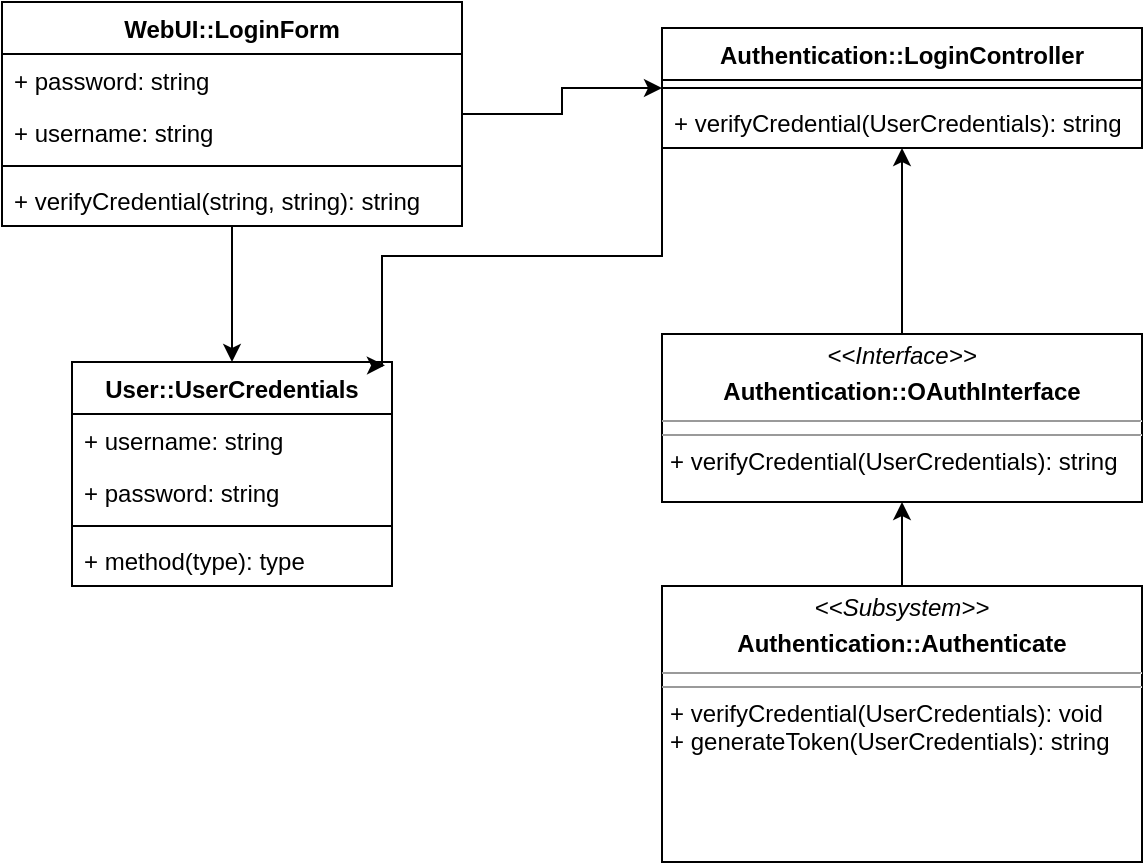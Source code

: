 <mxfile version="20.4.2" type="device"><diagram id="C5RBs43oDa-KdzZeNtuy" name="Page-1"><mxGraphModel dx="1186" dy="725" grid="1" gridSize="10" guides="1" tooltips="1" connect="1" arrows="1" fold="1" page="1" pageScale="1" pageWidth="827" pageHeight="1169" math="0" shadow="0"><root><mxCell id="WIyWlLk6GJQsqaUBKTNV-0"/><mxCell id="WIyWlLk6GJQsqaUBKTNV-1" parent="WIyWlLk6GJQsqaUBKTNV-0"/><mxCell id="qlvMpyFMLoyHMW2zAvCZ-26" style="edgeStyle=orthogonalEdgeStyle;rounded=0;orthogonalLoop=1;jettySize=auto;html=1;exitX=0.5;exitY=1;exitDx=0;exitDy=0;" edge="1" parent="WIyWlLk6GJQsqaUBKTNV-1" source="qlvMpyFMLoyHMW2zAvCZ-4" target="qlvMpyFMLoyHMW2zAvCZ-13"><mxGeometry relative="1" as="geometry"/></mxCell><mxCell id="qlvMpyFMLoyHMW2zAvCZ-40" style="edgeStyle=orthogonalEdgeStyle;rounded=0;orthogonalLoop=1;jettySize=auto;html=1;exitX=1;exitY=0.5;exitDx=0;exitDy=0;" edge="1" parent="WIyWlLk6GJQsqaUBKTNV-1" source="qlvMpyFMLoyHMW2zAvCZ-4" target="qlvMpyFMLoyHMW2zAvCZ-21"><mxGeometry relative="1" as="geometry"/></mxCell><mxCell id="qlvMpyFMLoyHMW2zAvCZ-4" value="WebUI::LoginForm" style="swimlane;fontStyle=1;align=center;verticalAlign=top;childLayout=stackLayout;horizontal=1;startSize=26;horizontalStack=0;resizeParent=1;resizeParentMax=0;resizeLast=0;collapsible=1;marginBottom=0;" vertex="1" parent="WIyWlLk6GJQsqaUBKTNV-1"><mxGeometry x="150" y="110" width="230" height="112" as="geometry"/></mxCell><mxCell id="qlvMpyFMLoyHMW2zAvCZ-9" value="+ password: string" style="text;strokeColor=none;fillColor=none;align=left;verticalAlign=top;spacingLeft=4;spacingRight=4;overflow=hidden;rotatable=0;points=[[0,0.5],[1,0.5]];portConstraint=eastwest;" vertex="1" parent="qlvMpyFMLoyHMW2zAvCZ-4"><mxGeometry y="26" width="230" height="26" as="geometry"/></mxCell><mxCell id="qlvMpyFMLoyHMW2zAvCZ-8" value="+ username: string" style="text;strokeColor=none;fillColor=none;align=left;verticalAlign=top;spacingLeft=4;spacingRight=4;overflow=hidden;rotatable=0;points=[[0,0.5],[1,0.5]];portConstraint=eastwest;" vertex="1" parent="qlvMpyFMLoyHMW2zAvCZ-4"><mxGeometry y="52" width="230" height="26" as="geometry"/></mxCell><mxCell id="qlvMpyFMLoyHMW2zAvCZ-6" value="" style="line;strokeWidth=1;fillColor=none;align=left;verticalAlign=middle;spacingTop=-1;spacingLeft=3;spacingRight=3;rotatable=0;labelPosition=right;points=[];portConstraint=eastwest;strokeColor=inherit;" vertex="1" parent="qlvMpyFMLoyHMW2zAvCZ-4"><mxGeometry y="78" width="230" height="8" as="geometry"/></mxCell><mxCell id="qlvMpyFMLoyHMW2zAvCZ-7" value="+ verifyCredential(string, string): string" style="text;strokeColor=none;fillColor=none;align=left;verticalAlign=top;spacingLeft=4;spacingRight=4;overflow=hidden;rotatable=0;points=[[0,0.5],[1,0.5]];portConstraint=eastwest;" vertex="1" parent="qlvMpyFMLoyHMW2zAvCZ-4"><mxGeometry y="86" width="230" height="26" as="geometry"/></mxCell><mxCell id="qlvMpyFMLoyHMW2zAvCZ-13" value="User::UserCredentials" style="swimlane;fontStyle=1;align=center;verticalAlign=top;childLayout=stackLayout;horizontal=1;startSize=26;horizontalStack=0;resizeParent=1;resizeParentMax=0;resizeLast=0;collapsible=1;marginBottom=0;" vertex="1" parent="WIyWlLk6GJQsqaUBKTNV-1"><mxGeometry x="185" y="290" width="160" height="112" as="geometry"/></mxCell><mxCell id="qlvMpyFMLoyHMW2zAvCZ-19" value="+ username: string" style="text;strokeColor=none;fillColor=none;align=left;verticalAlign=top;spacingLeft=4;spacingRight=4;overflow=hidden;rotatable=0;points=[[0,0.5],[1,0.5]];portConstraint=eastwest;" vertex="1" parent="qlvMpyFMLoyHMW2zAvCZ-13"><mxGeometry y="26" width="160" height="26" as="geometry"/></mxCell><mxCell id="qlvMpyFMLoyHMW2zAvCZ-20" value="+ password: string" style="text;strokeColor=none;fillColor=none;align=left;verticalAlign=top;spacingLeft=4;spacingRight=4;overflow=hidden;rotatable=0;points=[[0,0.5],[1,0.5]];portConstraint=eastwest;" vertex="1" parent="qlvMpyFMLoyHMW2zAvCZ-13"><mxGeometry y="52" width="160" height="26" as="geometry"/></mxCell><mxCell id="qlvMpyFMLoyHMW2zAvCZ-15" value="" style="line;strokeWidth=1;fillColor=none;align=left;verticalAlign=middle;spacingTop=-1;spacingLeft=3;spacingRight=3;rotatable=0;labelPosition=right;points=[];portConstraint=eastwest;strokeColor=inherit;" vertex="1" parent="qlvMpyFMLoyHMW2zAvCZ-13"><mxGeometry y="78" width="160" height="8" as="geometry"/></mxCell><mxCell id="qlvMpyFMLoyHMW2zAvCZ-16" value="+ method(type): type" style="text;strokeColor=none;fillColor=none;align=left;verticalAlign=top;spacingLeft=4;spacingRight=4;overflow=hidden;rotatable=0;points=[[0,0.5],[1,0.5]];portConstraint=eastwest;" vertex="1" parent="qlvMpyFMLoyHMW2zAvCZ-13"><mxGeometry y="86" width="160" height="26" as="geometry"/></mxCell><mxCell id="qlvMpyFMLoyHMW2zAvCZ-37" style="edgeStyle=orthogonalEdgeStyle;rounded=0;orthogonalLoop=1;jettySize=auto;html=1;exitX=0;exitY=1;exitDx=0;exitDy=0;entryX=0.978;entryY=0.015;entryDx=0;entryDy=0;entryPerimeter=0;" edge="1" parent="WIyWlLk6GJQsqaUBKTNV-1" source="qlvMpyFMLoyHMW2zAvCZ-21" target="qlvMpyFMLoyHMW2zAvCZ-13"><mxGeometry relative="1" as="geometry"><Array as="points"><mxPoint x="480" y="237"/><mxPoint x="340" y="237"/><mxPoint x="340" y="292"/></Array></mxGeometry></mxCell><mxCell id="qlvMpyFMLoyHMW2zAvCZ-21" value="Authentication::LoginController" style="swimlane;fontStyle=1;align=center;verticalAlign=top;childLayout=stackLayout;horizontal=1;startSize=26;horizontalStack=0;resizeParent=1;resizeParentMax=0;resizeLast=0;collapsible=1;marginBottom=0;" vertex="1" parent="WIyWlLk6GJQsqaUBKTNV-1"><mxGeometry x="480" y="123" width="240" height="60" as="geometry"/></mxCell><mxCell id="qlvMpyFMLoyHMW2zAvCZ-23" value="" style="line;strokeWidth=1;fillColor=none;align=left;verticalAlign=middle;spacingTop=-1;spacingLeft=3;spacingRight=3;rotatable=0;labelPosition=right;points=[];portConstraint=eastwest;strokeColor=inherit;" vertex="1" parent="qlvMpyFMLoyHMW2zAvCZ-21"><mxGeometry y="26" width="240" height="8" as="geometry"/></mxCell><mxCell id="qlvMpyFMLoyHMW2zAvCZ-24" value="+ verifyCredential(UserCredentials): string" style="text;strokeColor=none;fillColor=none;align=left;verticalAlign=top;spacingLeft=4;spacingRight=4;overflow=hidden;rotatable=0;points=[[0,0.5],[1,0.5]];portConstraint=eastwest;" vertex="1" parent="qlvMpyFMLoyHMW2zAvCZ-21"><mxGeometry y="34" width="240" height="26" as="geometry"/></mxCell><mxCell id="qlvMpyFMLoyHMW2zAvCZ-38" style="edgeStyle=orthogonalEdgeStyle;rounded=0;orthogonalLoop=1;jettySize=auto;html=1;exitX=0.5;exitY=0;exitDx=0;exitDy=0;" edge="1" parent="WIyWlLk6GJQsqaUBKTNV-1" source="qlvMpyFMLoyHMW2zAvCZ-33" target="qlvMpyFMLoyHMW2zAvCZ-21"><mxGeometry relative="1" as="geometry"/></mxCell><mxCell id="qlvMpyFMLoyHMW2zAvCZ-33" value="&lt;p style=&quot;margin:0px;margin-top:4px;text-align:center;&quot;&gt;&lt;i&gt;&amp;lt;&amp;lt;Interface&amp;gt;&amp;gt;&lt;/i&gt;&lt;b&gt;&lt;br&gt;&lt;/b&gt;&lt;/p&gt;&lt;p style=&quot;margin:0px;margin-top:4px;text-align:center;&quot;&gt;&lt;b&gt;Authentication::OAuthInterface&lt;/b&gt;&lt;br&gt;&lt;/p&gt;&lt;hr size=&quot;1&quot;&gt;&lt;hr size=&quot;1&quot;&gt;&lt;p style=&quot;margin:0px;margin-left:4px;&quot;&gt;+ verifyCredential(UserCredentials): string&lt;br&gt;&lt;/p&gt;" style="verticalAlign=top;align=left;overflow=fill;fontSize=12;fontFamily=Helvetica;html=1;" vertex="1" parent="WIyWlLk6GJQsqaUBKTNV-1"><mxGeometry x="480" y="276" width="240" height="84" as="geometry"/></mxCell><mxCell id="qlvMpyFMLoyHMW2zAvCZ-39" style="edgeStyle=orthogonalEdgeStyle;rounded=0;orthogonalLoop=1;jettySize=auto;html=1;exitX=0.5;exitY=0;exitDx=0;exitDy=0;" edge="1" parent="WIyWlLk6GJQsqaUBKTNV-1" source="qlvMpyFMLoyHMW2zAvCZ-34" target="qlvMpyFMLoyHMW2zAvCZ-33"><mxGeometry relative="1" as="geometry"/></mxCell><mxCell id="qlvMpyFMLoyHMW2zAvCZ-34" value="&lt;p style=&quot;margin:0px;margin-top:4px;text-align:center;&quot;&gt;&lt;i&gt;&amp;lt;&amp;lt;Subsystem&amp;gt;&amp;gt;&lt;/i&gt;&lt;/p&gt;&lt;p style=&quot;margin:0px;margin-top:4px;text-align:center;&quot;&gt;&lt;b&gt;Authentication::Authenticate&lt;/b&gt;&lt;br&gt;&lt;/p&gt;&lt;hr size=&quot;1&quot;&gt;&lt;hr size=&quot;1&quot;&gt;&lt;p style=&quot;margin:0px;margin-left:4px;&quot;&gt;+ verifyCredential(UserCredentials): void&lt;br&gt;&lt;/p&gt;&lt;p style=&quot;margin:0px;margin-left:4px;&quot;&gt;+ generateToken(UserCredentials): string&lt;br&gt;&lt;/p&gt;" style="verticalAlign=top;align=left;overflow=fill;fontSize=12;fontFamily=Helvetica;html=1;" vertex="1" parent="WIyWlLk6GJQsqaUBKTNV-1"><mxGeometry x="480" y="402" width="240" height="138" as="geometry"/></mxCell></root></mxGraphModel></diagram></mxfile>